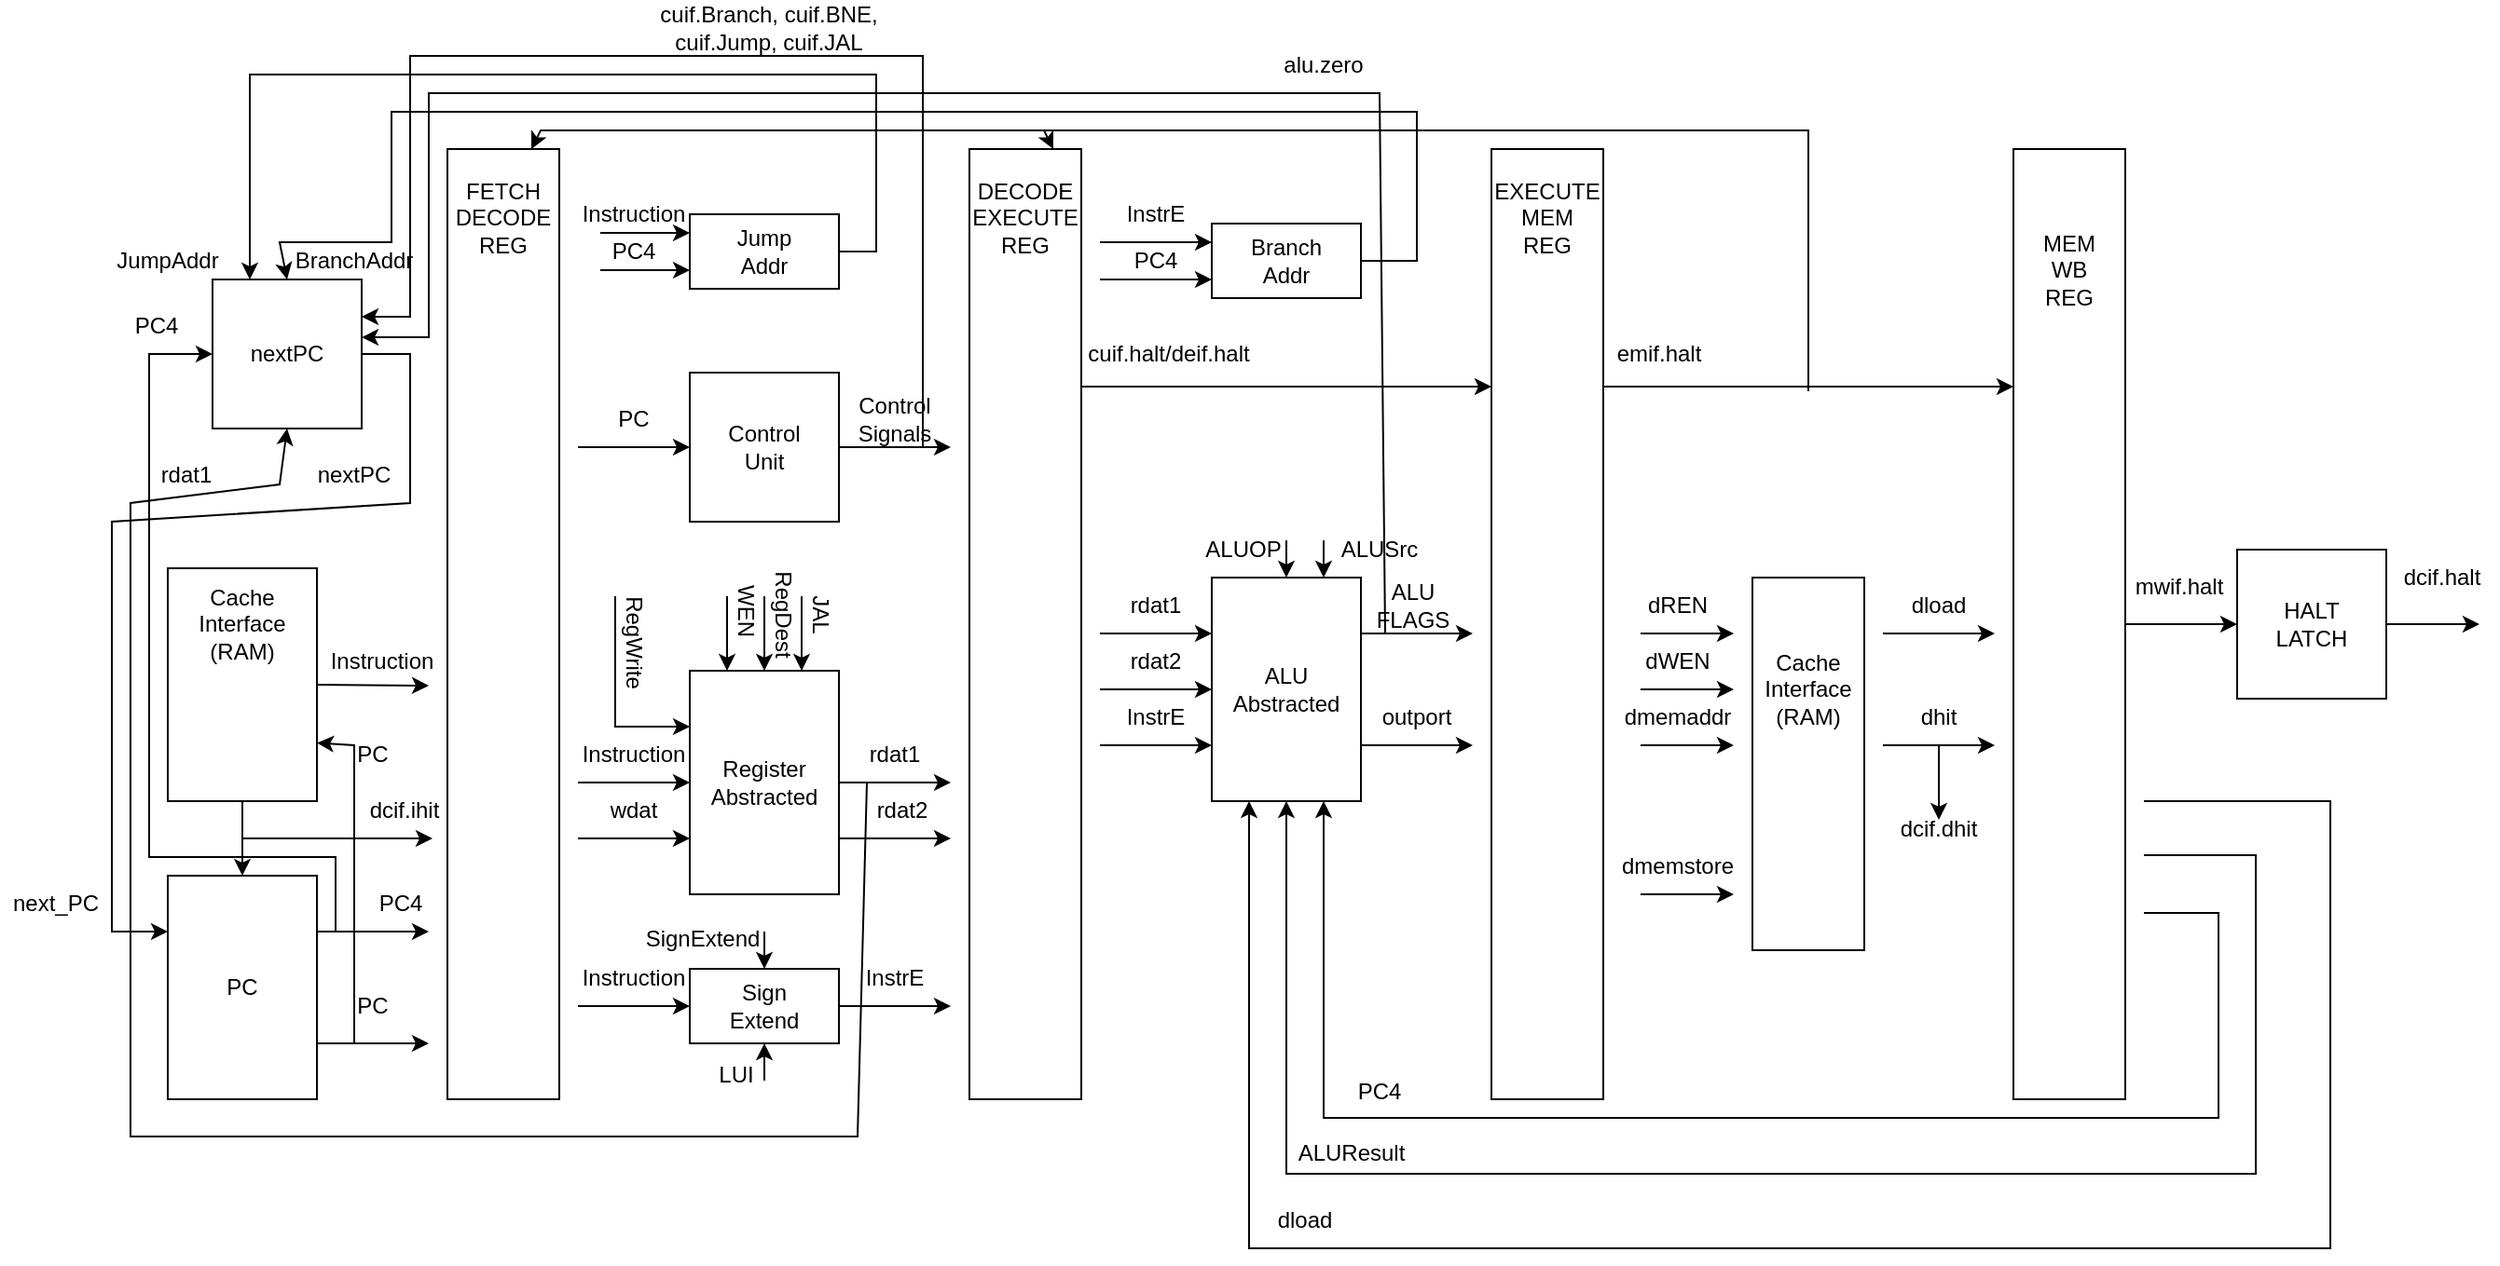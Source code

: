 <mxfile version="21.7.5" type="device">
  <diagram name="Page-1" id="ijiPdgnEJJwtpVsUEdhT">
    <mxGraphModel dx="1876" dy="1778" grid="1" gridSize="10" guides="1" tooltips="1" connect="1" arrows="1" fold="1" page="1" pageScale="1" pageWidth="850" pageHeight="1100" math="0" shadow="0">
      <root>
        <mxCell id="0" />
        <mxCell id="1" parent="0" />
        <mxCell id="98yo-P2SvTKyG5ogbPE3-15" value="" style="rounded=0;whiteSpace=wrap;html=1;" parent="1" vertex="1">
          <mxGeometry x="1030" y="10" width="60" height="510" as="geometry" />
        </mxCell>
        <mxCell id="98yo-P2SvTKyG5ogbPE3-18" value="" style="group" parent="1" vertex="1" connectable="0">
          <mxGeometry x="1150" y="225" width="80" height="80" as="geometry" />
        </mxCell>
        <mxCell id="98yo-P2SvTKyG5ogbPE3-1" value="" style="rounded=0;whiteSpace=wrap;html=1;" parent="98yo-P2SvTKyG5ogbPE3-18" vertex="1">
          <mxGeometry width="80" height="80" as="geometry" />
        </mxCell>
        <mxCell id="98yo-P2SvTKyG5ogbPE3-16" value="&lt;div&gt;HALT&lt;/div&gt;&lt;div&gt;LATCH&lt;br&gt;&lt;/div&gt;" style="text;html=1;strokeColor=none;fillColor=none;align=center;verticalAlign=middle;whiteSpace=wrap;rounded=0;" parent="98yo-P2SvTKyG5ogbPE3-18" vertex="1">
          <mxGeometry x="10" y="25" width="60" height="30" as="geometry" />
        </mxCell>
        <mxCell id="98yo-P2SvTKyG5ogbPE3-19" value="" style="group" parent="1" vertex="1" connectable="0">
          <mxGeometry x="40" y="400" width="80" height="120" as="geometry" />
        </mxCell>
        <mxCell id="98yo-P2SvTKyG5ogbPE3-3" value="" style="rounded=0;whiteSpace=wrap;html=1;" parent="98yo-P2SvTKyG5ogbPE3-19" vertex="1">
          <mxGeometry width="80" height="120" as="geometry" />
        </mxCell>
        <mxCell id="98yo-P2SvTKyG5ogbPE3-17" value="PC" style="text;html=1;strokeColor=none;fillColor=none;align=center;verticalAlign=middle;whiteSpace=wrap;rounded=0;" parent="98yo-P2SvTKyG5ogbPE3-19" vertex="1">
          <mxGeometry x="10" y="45" width="60" height="30" as="geometry" />
        </mxCell>
        <mxCell id="98yo-P2SvTKyG5ogbPE3-24" value="&lt;div&gt;MEM&lt;/div&gt;&lt;div&gt;WB&lt;br&gt;&lt;/div&gt;&lt;div&gt;REG&lt;br&gt;&lt;/div&gt;" style="text;html=1;strokeColor=none;fillColor=none;align=center;verticalAlign=middle;whiteSpace=wrap;rounded=0;" parent="1" vertex="1">
          <mxGeometry x="1040" y="60" width="40" height="30" as="geometry" />
        </mxCell>
        <mxCell id="98yo-P2SvTKyG5ogbPE3-25" value="" style="group" parent="1" vertex="1" connectable="0">
          <mxGeometry x="190" y="10" width="60" height="510" as="geometry" />
        </mxCell>
        <mxCell id="98yo-P2SvTKyG5ogbPE3-12" value="" style="rounded=0;whiteSpace=wrap;html=1;" parent="98yo-P2SvTKyG5ogbPE3-25" vertex="1">
          <mxGeometry width="60" height="510" as="geometry" />
        </mxCell>
        <mxCell id="98yo-P2SvTKyG5ogbPE3-20" value="&lt;div&gt;FETCH&lt;/div&gt;&lt;div&gt;DECODE&lt;/div&gt;&lt;div&gt;REG&lt;br&gt;&lt;/div&gt;" style="text;html=1;strokeColor=none;fillColor=none;align=center;verticalAlign=middle;whiteSpace=wrap;rounded=0;" parent="98yo-P2SvTKyG5ogbPE3-25" vertex="1">
          <mxGeometry x="10" y="21.25" width="40" height="31.875" as="geometry" />
        </mxCell>
        <mxCell id="98yo-P2SvTKyG5ogbPE3-26" value="" style="group" parent="1" vertex="1" connectable="0">
          <mxGeometry x="470" y="10" width="60" height="510" as="geometry" />
        </mxCell>
        <mxCell id="98yo-P2SvTKyG5ogbPE3-13" value="" style="rounded=0;whiteSpace=wrap;html=1;" parent="98yo-P2SvTKyG5ogbPE3-26" vertex="1">
          <mxGeometry width="60" height="510" as="geometry" />
        </mxCell>
        <mxCell id="98yo-P2SvTKyG5ogbPE3-22" value="&lt;div&gt;DECODE&lt;/div&gt;&lt;div&gt;EXECUTE&lt;br&gt;&lt;/div&gt;&lt;div&gt;REG&lt;br&gt;&lt;/div&gt;" style="text;html=1;strokeColor=none;fillColor=none;align=center;verticalAlign=middle;whiteSpace=wrap;rounded=0;" parent="98yo-P2SvTKyG5ogbPE3-26" vertex="1">
          <mxGeometry x="10" y="21.25" width="40" height="31.875" as="geometry" />
        </mxCell>
        <mxCell id="98yo-P2SvTKyG5ogbPE3-27" value="" style="group" parent="1" vertex="1" connectable="0">
          <mxGeometry x="750" y="10" width="60" height="510" as="geometry" />
        </mxCell>
        <mxCell id="98yo-P2SvTKyG5ogbPE3-14" value="" style="rounded=0;whiteSpace=wrap;html=1;" parent="98yo-P2SvTKyG5ogbPE3-27" vertex="1">
          <mxGeometry width="60" height="510" as="geometry" />
        </mxCell>
        <mxCell id="98yo-P2SvTKyG5ogbPE3-23" value="&lt;div&gt;EXECUTE&lt;/div&gt;&lt;div&gt;MEM&lt;/div&gt;&lt;div&gt;REG&lt;br&gt;&lt;/div&gt;" style="text;html=1;strokeColor=none;fillColor=none;align=center;verticalAlign=middle;whiteSpace=wrap;rounded=0;" parent="98yo-P2SvTKyG5ogbPE3-27" vertex="1">
          <mxGeometry x="10" y="21.25" width="40" height="31.875" as="geometry" />
        </mxCell>
        <mxCell id="98yo-P2SvTKyG5ogbPE3-39" value="" style="group" parent="1" vertex="1" connectable="0">
          <mxGeometry x="320" y="130" width="80" height="80" as="geometry" />
        </mxCell>
        <mxCell id="98yo-P2SvTKyG5ogbPE3-4" value="" style="rounded=0;whiteSpace=wrap;html=1;" parent="98yo-P2SvTKyG5ogbPE3-39" vertex="1">
          <mxGeometry width="80" height="80" as="geometry" />
        </mxCell>
        <mxCell id="98yo-P2SvTKyG5ogbPE3-28" value="&lt;div&gt;Control&lt;/div&gt;&lt;div&gt;Unit&lt;br&gt;&lt;/div&gt;" style="text;html=1;strokeColor=none;fillColor=none;align=center;verticalAlign=middle;whiteSpace=wrap;rounded=0;" parent="98yo-P2SvTKyG5ogbPE3-39" vertex="1">
          <mxGeometry x="10" y="25" width="60" height="30" as="geometry" />
        </mxCell>
        <mxCell id="98yo-P2SvTKyG5ogbPE3-40" value="" style="group" parent="1" vertex="1" connectable="0">
          <mxGeometry x="320" y="290" width="80" height="120" as="geometry" />
        </mxCell>
        <mxCell id="98yo-P2SvTKyG5ogbPE3-5" value="" style="rounded=0;whiteSpace=wrap;html=1;" parent="98yo-P2SvTKyG5ogbPE3-40" vertex="1">
          <mxGeometry width="80" height="120" as="geometry" />
        </mxCell>
        <mxCell id="98yo-P2SvTKyG5ogbPE3-29" value="&lt;div&gt;Register&lt;/div&gt;&lt;div&gt;Abstracted&lt;br&gt;&lt;/div&gt;" style="text;html=1;strokeColor=none;fillColor=none;align=center;verticalAlign=middle;whiteSpace=wrap;rounded=0;" parent="98yo-P2SvTKyG5ogbPE3-40" vertex="1">
          <mxGeometry x="10" y="45" width="60" height="30" as="geometry" />
        </mxCell>
        <mxCell id="98yo-P2SvTKyG5ogbPE3-42" value="" style="group" parent="1" vertex="1" connectable="0">
          <mxGeometry x="320" y="450" width="80" height="40" as="geometry" />
        </mxCell>
        <mxCell id="98yo-P2SvTKyG5ogbPE3-6" value="" style="rounded=0;whiteSpace=wrap;html=1;" parent="98yo-P2SvTKyG5ogbPE3-42" vertex="1">
          <mxGeometry width="80" height="40" as="geometry" />
        </mxCell>
        <mxCell id="98yo-P2SvTKyG5ogbPE3-30" value="Sign Extend" style="text;html=1;strokeColor=none;fillColor=none;align=center;verticalAlign=middle;whiteSpace=wrap;rounded=0;" parent="98yo-P2SvTKyG5ogbPE3-42" vertex="1">
          <mxGeometry x="10" y="5" width="60" height="30" as="geometry" />
        </mxCell>
        <mxCell id="98yo-P2SvTKyG5ogbPE3-43" value="" style="group" parent="1" vertex="1" connectable="0">
          <mxGeometry x="600" y="50" width="80" height="40" as="geometry" />
        </mxCell>
        <mxCell id="98yo-P2SvTKyG5ogbPE3-7" value="" style="rounded=0;whiteSpace=wrap;html=1;" parent="98yo-P2SvTKyG5ogbPE3-43" vertex="1">
          <mxGeometry width="80" height="40" as="geometry" />
        </mxCell>
        <mxCell id="98yo-P2SvTKyG5ogbPE3-31" value="&lt;div&gt;Branch&lt;/div&gt;&lt;div&gt;Addr&lt;br&gt;&lt;/div&gt;" style="text;html=1;strokeColor=none;fillColor=none;align=center;verticalAlign=middle;whiteSpace=wrap;rounded=0;" parent="98yo-P2SvTKyG5ogbPE3-43" vertex="1">
          <mxGeometry x="10" y="5" width="60" height="30" as="geometry" />
        </mxCell>
        <mxCell id="98yo-P2SvTKyG5ogbPE3-44" value="" style="group" parent="1" vertex="1" connectable="0">
          <mxGeometry x="320" y="45" width="80" height="40" as="geometry" />
        </mxCell>
        <mxCell id="98yo-P2SvTKyG5ogbPE3-8" value="" style="rounded=0;whiteSpace=wrap;html=1;" parent="98yo-P2SvTKyG5ogbPE3-44" vertex="1">
          <mxGeometry width="80" height="40" as="geometry" />
        </mxCell>
        <mxCell id="98yo-P2SvTKyG5ogbPE3-32" value="&lt;div&gt;Jump&lt;/div&gt;&lt;div&gt;Addr&lt;/div&gt;" style="text;html=1;strokeColor=none;fillColor=none;align=center;verticalAlign=middle;whiteSpace=wrap;rounded=0;" parent="98yo-P2SvTKyG5ogbPE3-44" vertex="1">
          <mxGeometry x="10" y="5" width="60" height="30" as="geometry" />
        </mxCell>
        <mxCell id="98yo-P2SvTKyG5ogbPE3-45" value="" style="group" parent="1" vertex="1" connectable="0">
          <mxGeometry x="600" y="240" width="80" height="120" as="geometry" />
        </mxCell>
        <mxCell id="98yo-P2SvTKyG5ogbPE3-9" value="" style="rounded=0;whiteSpace=wrap;html=1;" parent="98yo-P2SvTKyG5ogbPE3-45" vertex="1">
          <mxGeometry width="80" height="120" as="geometry" />
        </mxCell>
        <mxCell id="98yo-P2SvTKyG5ogbPE3-33" value="&lt;div&gt;ALU&lt;/div&gt;&lt;div&gt;Abstracted&lt;br&gt;&lt;/div&gt;" style="text;html=1;strokeColor=none;fillColor=none;align=center;verticalAlign=middle;whiteSpace=wrap;rounded=0;" parent="98yo-P2SvTKyG5ogbPE3-45" vertex="1">
          <mxGeometry x="10" y="45" width="60" height="30" as="geometry" />
        </mxCell>
        <mxCell id="98yo-P2SvTKyG5ogbPE3-46" value="" style="group" parent="1" vertex="1" connectable="0">
          <mxGeometry x="64" y="80" width="80" height="80" as="geometry" />
        </mxCell>
        <mxCell id="98yo-P2SvTKyG5ogbPE3-10" value="" style="rounded=0;whiteSpace=wrap;html=1;" parent="98yo-P2SvTKyG5ogbPE3-46" vertex="1">
          <mxGeometry width="80" height="80" as="geometry" />
        </mxCell>
        <mxCell id="98yo-P2SvTKyG5ogbPE3-34" value="nextPC" style="text;html=1;strokeColor=none;fillColor=none;align=center;verticalAlign=middle;whiteSpace=wrap;rounded=0;" parent="98yo-P2SvTKyG5ogbPE3-46" vertex="1">
          <mxGeometry x="10" y="25" width="60" height="30" as="geometry" />
        </mxCell>
        <mxCell id="98yo-P2SvTKyG5ogbPE3-48" value="" style="endArrow=classic;html=1;rounded=0;entryX=0;entryY=0.5;entryDx=0;entryDy=0;exitX=1;exitY=0.5;exitDx=0;exitDy=0;" parent="1" target="98yo-P2SvTKyG5ogbPE3-1" edge="1" source="98yo-P2SvTKyG5ogbPE3-15">
          <mxGeometry width="50" height="50" relative="1" as="geometry">
            <mxPoint x="1205" y="150" as="sourcePoint" />
            <mxPoint x="1535" y="360" as="targetPoint" />
          </mxGeometry>
        </mxCell>
        <mxCell id="98yo-P2SvTKyG5ogbPE3-49" value="mwif.halt" style="text;html=1;strokeColor=none;fillColor=none;align=center;verticalAlign=middle;whiteSpace=wrap;rounded=0;" parent="1" vertex="1">
          <mxGeometry x="1089" y="230" width="60" height="30" as="geometry" />
        </mxCell>
        <mxCell id="98yo-P2SvTKyG5ogbPE3-51" value="dcif.halt" style="text;html=1;strokeColor=none;fillColor=none;align=center;verticalAlign=middle;whiteSpace=wrap;rounded=0;" parent="1" vertex="1">
          <mxGeometry x="1230" y="225" width="60" height="30" as="geometry" />
        </mxCell>
        <mxCell id="98yo-P2SvTKyG5ogbPE3-52" value="" style="endArrow=classic;html=1;rounded=0;exitX=1;exitY=0.5;exitDx=0;exitDy=0;" parent="1" source="98yo-P2SvTKyG5ogbPE3-1" edge="1">
          <mxGeometry width="50" height="50" relative="1" as="geometry">
            <mxPoint x="1485" y="410" as="sourcePoint" />
            <mxPoint x="1280" y="265" as="targetPoint" />
          </mxGeometry>
        </mxCell>
        <mxCell id="98yo-P2SvTKyG5ogbPE3-56" value="dcif.ihit" style="text;html=1;strokeColor=none;fillColor=none;align=center;verticalAlign=middle;whiteSpace=wrap;rounded=0;" parent="1" vertex="1">
          <mxGeometry x="137" y="350" width="60" height="30" as="geometry" />
        </mxCell>
        <mxCell id="98yo-P2SvTKyG5ogbPE3-57" value="Instruction" style="text;html=1;strokeColor=none;fillColor=none;align=center;verticalAlign=middle;whiteSpace=wrap;rounded=0;" parent="1" vertex="1">
          <mxGeometry x="125" y="270" width="60" height="30" as="geometry" />
        </mxCell>
        <mxCell id="98yo-P2SvTKyG5ogbPE3-65" value="" style="endArrow=classic;html=1;rounded=0;" parent="1" edge="1">
          <mxGeometry width="50" height="50" relative="1" as="geometry">
            <mxPoint x="120" y="490" as="sourcePoint" />
            <mxPoint x="180" y="490" as="targetPoint" />
          </mxGeometry>
        </mxCell>
        <mxCell id="98yo-P2SvTKyG5ogbPE3-66" value="PC" style="text;html=1;strokeColor=none;fillColor=none;align=center;verticalAlign=middle;whiteSpace=wrap;rounded=0;" parent="1" vertex="1">
          <mxGeometry x="120" y="455" width="60" height="30" as="geometry" />
        </mxCell>
        <mxCell id="98yo-P2SvTKyG5ogbPE3-67" value="" style="endArrow=classic;html=1;rounded=0;exitX=1;exitY=0.25;exitDx=0;exitDy=0;" parent="1" source="98yo-P2SvTKyG5ogbPE3-3" edge="1">
          <mxGeometry width="50" height="50" relative="1" as="geometry">
            <mxPoint x="280" y="620" as="sourcePoint" />
            <mxPoint x="180" y="430" as="targetPoint" />
          </mxGeometry>
        </mxCell>
        <mxCell id="98yo-P2SvTKyG5ogbPE3-68" value="PC4" style="text;html=1;strokeColor=none;fillColor=none;align=center;verticalAlign=middle;whiteSpace=wrap;rounded=0;" parent="1" vertex="1">
          <mxGeometry x="135" y="400" width="60" height="30" as="geometry" />
        </mxCell>
        <mxCell id="98yo-P2SvTKyG5ogbPE3-69" value="" style="endArrow=classic;html=1;rounded=0;entryX=0;entryY=0.5;entryDx=0;entryDy=0;" parent="1" target="98yo-P2SvTKyG5ogbPE3-4" edge="1">
          <mxGeometry width="50" height="50" relative="1" as="geometry">
            <mxPoint x="260" y="170" as="sourcePoint" />
            <mxPoint x="330" y="250" as="targetPoint" />
          </mxGeometry>
        </mxCell>
        <mxCell id="98yo-P2SvTKyG5ogbPE3-70" value="PC" style="text;html=1;strokeColor=none;fillColor=none;align=center;verticalAlign=middle;whiteSpace=wrap;rounded=0;" parent="1" vertex="1">
          <mxGeometry x="260" y="140" width="60" height="30" as="geometry" />
        </mxCell>
        <mxCell id="98yo-P2SvTKyG5ogbPE3-71" value="" style="endArrow=classic;html=1;rounded=0;exitX=1;exitY=0.5;exitDx=0;exitDy=0;" parent="1" source="98yo-P2SvTKyG5ogbPE3-4" edge="1">
          <mxGeometry width="50" height="50" relative="1" as="geometry">
            <mxPoint x="280" y="300" as="sourcePoint" />
            <mxPoint x="460" y="170" as="targetPoint" />
          </mxGeometry>
        </mxCell>
        <mxCell id="98yo-P2SvTKyG5ogbPE3-72" value="&lt;div&gt;Control&lt;/div&gt;&lt;div&gt;Signals&lt;br&gt;&lt;/div&gt;" style="text;html=1;strokeColor=none;fillColor=none;align=center;verticalAlign=middle;whiteSpace=wrap;rounded=0;" parent="1" vertex="1">
          <mxGeometry x="400" y="140" width="60" height="30" as="geometry" />
        </mxCell>
        <mxCell id="98yo-P2SvTKyG5ogbPE3-73" value="" style="endArrow=classic;html=1;rounded=0;entryX=0;entryY=0.5;entryDx=0;entryDy=0;" parent="1" target="98yo-P2SvTKyG5ogbPE3-5" edge="1">
          <mxGeometry width="50" height="50" relative="1" as="geometry">
            <mxPoint x="260" y="350" as="sourcePoint" />
            <mxPoint x="330" y="340" as="targetPoint" />
          </mxGeometry>
        </mxCell>
        <mxCell id="98yo-P2SvTKyG5ogbPE3-74" value="Instruction" style="text;html=1;strokeColor=none;fillColor=none;align=center;verticalAlign=middle;whiteSpace=wrap;rounded=0;" parent="1" vertex="1">
          <mxGeometry x="260" y="320" width="60" height="30" as="geometry" />
        </mxCell>
        <mxCell id="98yo-P2SvTKyG5ogbPE3-75" value="" style="endArrow=classic;html=1;rounded=0;entryX=0;entryY=0.75;entryDx=0;entryDy=0;" parent="1" target="98yo-P2SvTKyG5ogbPE3-5" edge="1">
          <mxGeometry width="50" height="50" relative="1" as="geometry">
            <mxPoint x="260" y="380" as="sourcePoint" />
            <mxPoint x="330" y="340" as="targetPoint" />
          </mxGeometry>
        </mxCell>
        <mxCell id="98yo-P2SvTKyG5ogbPE3-76" value="wdat" style="text;html=1;strokeColor=none;fillColor=none;align=center;verticalAlign=middle;whiteSpace=wrap;rounded=0;" parent="1" vertex="1">
          <mxGeometry x="260" y="350" width="60" height="30" as="geometry" />
        </mxCell>
        <mxCell id="98yo-P2SvTKyG5ogbPE3-77" value="" style="endArrow=classic;html=1;rounded=0;entryX=1;entryY=0;entryDx=0;entryDy=0;" parent="1" target="98yo-P2SvTKyG5ogbPE3-74" edge="1">
          <mxGeometry width="50" height="50" relative="1" as="geometry">
            <mxPoint x="280" y="250" as="sourcePoint" />
            <mxPoint x="330" y="340" as="targetPoint" />
            <Array as="points">
              <mxPoint x="280" y="320" />
            </Array>
          </mxGeometry>
        </mxCell>
        <mxCell id="98yo-P2SvTKyG5ogbPE3-78" value="" style="endArrow=classic;html=1;rounded=0;entryX=0.25;entryY=0;entryDx=0;entryDy=0;" parent="1" target="98yo-P2SvTKyG5ogbPE3-5" edge="1">
          <mxGeometry width="50" height="50" relative="1" as="geometry">
            <mxPoint x="340" y="250" as="sourcePoint" />
            <mxPoint x="330" y="340" as="targetPoint" />
          </mxGeometry>
        </mxCell>
        <mxCell id="98yo-P2SvTKyG5ogbPE3-79" value="" style="endArrow=classic;html=1;rounded=0;entryX=0.5;entryY=0;entryDx=0;entryDy=0;" parent="1" target="98yo-P2SvTKyG5ogbPE3-5" edge="1">
          <mxGeometry width="50" height="50" relative="1" as="geometry">
            <mxPoint x="360" y="250" as="sourcePoint" />
            <mxPoint x="330" y="340" as="targetPoint" />
          </mxGeometry>
        </mxCell>
        <mxCell id="98yo-P2SvTKyG5ogbPE3-80" value="" style="endArrow=classic;html=1;rounded=0;entryX=0.75;entryY=0;entryDx=0;entryDy=0;" parent="1" target="98yo-P2SvTKyG5ogbPE3-5" edge="1">
          <mxGeometry width="50" height="50" relative="1" as="geometry">
            <mxPoint x="380" y="250" as="sourcePoint" />
            <mxPoint x="330" y="340" as="targetPoint" />
          </mxGeometry>
        </mxCell>
        <mxCell id="98yo-P2SvTKyG5ogbPE3-81" value="RegWrite" style="text;html=1;strokeColor=none;fillColor=none;align=center;verticalAlign=middle;whiteSpace=wrap;rounded=0;rotation=90;" parent="1" vertex="1">
          <mxGeometry x="260" y="260" width="60" height="30" as="geometry" />
        </mxCell>
        <mxCell id="98yo-P2SvTKyG5ogbPE3-82" value="WEN" style="text;html=1;strokeColor=none;fillColor=none;align=center;verticalAlign=middle;whiteSpace=wrap;rounded=0;rotation=90;" parent="1" vertex="1">
          <mxGeometry x="320" y="243" width="60" height="30" as="geometry" />
        </mxCell>
        <mxCell id="98yo-P2SvTKyG5ogbPE3-83" value="RegDest" style="text;html=1;strokeColor=none;fillColor=none;align=center;verticalAlign=middle;whiteSpace=wrap;rounded=0;rotation=90;" parent="1" vertex="1">
          <mxGeometry x="340" y="245" width="60" height="30" as="geometry" />
        </mxCell>
        <mxCell id="98yo-P2SvTKyG5ogbPE3-85" value="JAL" style="text;html=1;strokeColor=none;fillColor=none;align=center;verticalAlign=middle;whiteSpace=wrap;rounded=0;rotation=90;" parent="1" vertex="1">
          <mxGeometry x="360" y="245" width="60" height="30" as="geometry" />
        </mxCell>
        <mxCell id="98yo-P2SvTKyG5ogbPE3-88" value="" style="endArrow=classic;html=1;rounded=0;exitX=1;exitY=0.5;exitDx=0;exitDy=0;" parent="1" source="98yo-P2SvTKyG5ogbPE3-5" edge="1">
          <mxGeometry width="50" height="50" relative="1" as="geometry">
            <mxPoint x="430" y="360" as="sourcePoint" />
            <mxPoint x="460" y="350" as="targetPoint" />
          </mxGeometry>
        </mxCell>
        <mxCell id="98yo-P2SvTKyG5ogbPE3-89" value="" style="endArrow=classic;html=1;rounded=0;exitX=1;exitY=0.75;exitDx=0;exitDy=0;" parent="1" source="98yo-P2SvTKyG5ogbPE3-5" edge="1">
          <mxGeometry width="50" height="50" relative="1" as="geometry">
            <mxPoint x="280" y="390" as="sourcePoint" />
            <mxPoint x="460" y="380" as="targetPoint" />
          </mxGeometry>
        </mxCell>
        <mxCell id="98yo-P2SvTKyG5ogbPE3-90" value="rdat1" style="text;html=1;strokeColor=none;fillColor=none;align=center;verticalAlign=middle;whiteSpace=wrap;rounded=0;" parent="1" vertex="1">
          <mxGeometry x="400" y="320" width="60" height="30" as="geometry" />
        </mxCell>
        <mxCell id="98yo-P2SvTKyG5ogbPE3-91" value="rdat2" style="text;html=1;strokeColor=none;fillColor=none;align=center;verticalAlign=middle;whiteSpace=wrap;rounded=0;" parent="1" vertex="1">
          <mxGeometry x="404" y="350" width="60" height="30" as="geometry" />
        </mxCell>
        <mxCell id="98yo-P2SvTKyG5ogbPE3-93" value="" style="endArrow=classic;html=1;rounded=0;entryX=0;entryY=0.5;entryDx=0;entryDy=0;" parent="1" target="98yo-P2SvTKyG5ogbPE3-6" edge="1">
          <mxGeometry width="50" height="50" relative="1" as="geometry">
            <mxPoint x="260" y="470" as="sourcePoint" />
            <mxPoint x="330" y="340" as="targetPoint" />
          </mxGeometry>
        </mxCell>
        <mxCell id="98yo-P2SvTKyG5ogbPE3-95" value="Instruction" style="text;html=1;strokeColor=none;fillColor=none;align=center;verticalAlign=middle;whiteSpace=wrap;rounded=0;" parent="1" vertex="1">
          <mxGeometry x="260" y="440" width="60" height="30" as="geometry" />
        </mxCell>
        <mxCell id="98yo-P2SvTKyG5ogbPE3-96" value="" style="endArrow=classic;html=1;rounded=0;entryX=0.5;entryY=0;entryDx=0;entryDy=0;" parent="1" target="98yo-P2SvTKyG5ogbPE3-6" edge="1">
          <mxGeometry width="50" height="50" relative="1" as="geometry">
            <mxPoint x="360" y="430" as="sourcePoint" />
            <mxPoint x="330" y="340" as="targetPoint" />
          </mxGeometry>
        </mxCell>
        <mxCell id="98yo-P2SvTKyG5ogbPE3-97" value="" style="endArrow=classic;html=1;rounded=0;entryX=0.5;entryY=1;entryDx=0;entryDy=0;" parent="1" target="98yo-P2SvTKyG5ogbPE3-6" edge="1">
          <mxGeometry width="50" height="50" relative="1" as="geometry">
            <mxPoint x="360" y="510" as="sourcePoint" />
            <mxPoint x="330" y="340" as="targetPoint" />
          </mxGeometry>
        </mxCell>
        <mxCell id="98yo-P2SvTKyG5ogbPE3-98" value="" style="endArrow=classic;html=1;rounded=0;exitX=1;exitY=0.5;exitDx=0;exitDy=0;" parent="1" source="98yo-P2SvTKyG5ogbPE3-6" edge="1">
          <mxGeometry width="50" height="50" relative="1" as="geometry">
            <mxPoint x="280" y="390" as="sourcePoint" />
            <mxPoint x="460" y="470" as="targetPoint" />
          </mxGeometry>
        </mxCell>
        <mxCell id="98yo-P2SvTKyG5ogbPE3-99" value="InstrE" style="text;html=1;strokeColor=none;fillColor=none;align=center;verticalAlign=middle;whiteSpace=wrap;rounded=0;" parent="1" vertex="1">
          <mxGeometry x="400" y="440" width="60" height="30" as="geometry" />
        </mxCell>
        <mxCell id="98yo-P2SvTKyG5ogbPE3-100" value="SignExtend" style="text;html=1;strokeColor=none;fillColor=none;align=center;verticalAlign=middle;whiteSpace=wrap;rounded=0;" parent="1" vertex="1">
          <mxGeometry x="297" y="419" width="60" height="30" as="geometry" />
        </mxCell>
        <mxCell id="98yo-P2SvTKyG5ogbPE3-101" value="LUI" style="text;html=1;strokeColor=none;fillColor=none;align=center;verticalAlign=middle;whiteSpace=wrap;rounded=0;" parent="1" vertex="1">
          <mxGeometry x="315" y="492" width="60" height="30" as="geometry" />
        </mxCell>
        <mxCell id="98yo-P2SvTKyG5ogbPE3-102" value="" style="endArrow=classic;html=1;rounded=0;entryX=0;entryY=0.25;entryDx=0;entryDy=0;" parent="1" target="98yo-P2SvTKyG5ogbPE3-7" edge="1">
          <mxGeometry width="50" height="50" relative="1" as="geometry">
            <mxPoint x="540" y="60" as="sourcePoint" />
            <mxPoint x="500" y="170" as="targetPoint" />
          </mxGeometry>
        </mxCell>
        <mxCell id="98yo-P2SvTKyG5ogbPE3-103" value="" style="endArrow=classic;html=1;rounded=0;entryX=0;entryY=0.75;entryDx=0;entryDy=0;" parent="1" target="98yo-P2SvTKyG5ogbPE3-7" edge="1">
          <mxGeometry width="50" height="50" relative="1" as="geometry">
            <mxPoint x="540" y="80" as="sourcePoint" />
            <mxPoint x="500" y="170" as="targetPoint" />
          </mxGeometry>
        </mxCell>
        <mxCell id="98yo-P2SvTKyG5ogbPE3-104" value="InstrE" style="text;html=1;strokeColor=none;fillColor=none;align=center;verticalAlign=middle;whiteSpace=wrap;rounded=0;" parent="1" vertex="1">
          <mxGeometry x="540" y="30" width="60" height="30" as="geometry" />
        </mxCell>
        <mxCell id="98yo-P2SvTKyG5ogbPE3-105" value="PC4" style="text;html=1;strokeColor=none;fillColor=none;align=center;verticalAlign=middle;whiteSpace=wrap;rounded=0;" parent="1" vertex="1">
          <mxGeometry x="540" y="55" width="60" height="30" as="geometry" />
        </mxCell>
        <mxCell id="98yo-P2SvTKyG5ogbPE3-106" value="" style="endArrow=classic;html=1;rounded=0;entryX=0;entryY=0.25;entryDx=0;entryDy=0;" parent="1" edge="1">
          <mxGeometry width="50" height="50" relative="1" as="geometry">
            <mxPoint x="272" y="55" as="sourcePoint" />
            <mxPoint x="320" y="55" as="targetPoint" />
          </mxGeometry>
        </mxCell>
        <mxCell id="98yo-P2SvTKyG5ogbPE3-107" value="" style="endArrow=classic;html=1;rounded=0;entryX=0;entryY=0.75;entryDx=0;entryDy=0;" parent="1" edge="1">
          <mxGeometry width="50" height="50" relative="1" as="geometry">
            <mxPoint x="272" y="75" as="sourcePoint" />
            <mxPoint x="320" y="75" as="targetPoint" />
          </mxGeometry>
        </mxCell>
        <mxCell id="98yo-P2SvTKyG5ogbPE3-108" value="Instruction" style="text;html=1;strokeColor=none;fillColor=none;align=center;verticalAlign=middle;whiteSpace=wrap;rounded=0;" parent="1" vertex="1">
          <mxGeometry x="260" y="30" width="60" height="30" as="geometry" />
        </mxCell>
        <mxCell id="98yo-P2SvTKyG5ogbPE3-109" value="PC4" style="text;html=1;strokeColor=none;fillColor=none;align=center;verticalAlign=middle;whiteSpace=wrap;rounded=0;" parent="1" vertex="1">
          <mxGeometry x="260" y="50" width="60" height="30" as="geometry" />
        </mxCell>
        <mxCell id="98yo-P2SvTKyG5ogbPE3-114" value="" style="endArrow=classic;html=1;rounded=0;entryX=0;entryY=0.25;entryDx=0;entryDy=0;" parent="1" target="98yo-P2SvTKyG5ogbPE3-9" edge="1">
          <mxGeometry width="50" height="50" relative="1" as="geometry">
            <mxPoint x="540" y="270" as="sourcePoint" />
            <mxPoint x="500" y="290" as="targetPoint" />
          </mxGeometry>
        </mxCell>
        <mxCell id="98yo-P2SvTKyG5ogbPE3-115" value="" style="endArrow=classic;html=1;rounded=0;entryX=0;entryY=0.75;entryDx=0;entryDy=0;" parent="1" target="98yo-P2SvTKyG5ogbPE3-9" edge="1">
          <mxGeometry width="50" height="50" relative="1" as="geometry">
            <mxPoint x="540" y="330" as="sourcePoint" />
            <mxPoint x="500" y="290" as="targetPoint" />
          </mxGeometry>
        </mxCell>
        <mxCell id="98yo-P2SvTKyG5ogbPE3-116" value="" style="endArrow=classic;html=1;rounded=0;entryX=0;entryY=0.5;entryDx=0;entryDy=0;" parent="1" target="98yo-P2SvTKyG5ogbPE3-9" edge="1">
          <mxGeometry width="50" height="50" relative="1" as="geometry">
            <mxPoint x="540" y="300" as="sourcePoint" />
            <mxPoint x="500" y="290" as="targetPoint" />
          </mxGeometry>
        </mxCell>
        <mxCell id="98yo-P2SvTKyG5ogbPE3-117" value="" style="endArrow=classic;html=1;rounded=0;exitX=1;exitY=0.25;exitDx=0;exitDy=0;" parent="1" source="98yo-P2SvTKyG5ogbPE3-9" edge="1">
          <mxGeometry width="50" height="50" relative="1" as="geometry">
            <mxPoint x="450" y="340" as="sourcePoint" />
            <mxPoint x="740" y="270" as="targetPoint" />
          </mxGeometry>
        </mxCell>
        <mxCell id="98yo-P2SvTKyG5ogbPE3-118" value="" style="endArrow=classic;html=1;rounded=0;exitX=1;exitY=0.75;exitDx=0;exitDy=0;" parent="1" source="98yo-P2SvTKyG5ogbPE3-9" edge="1">
          <mxGeometry width="50" height="50" relative="1" as="geometry">
            <mxPoint x="450" y="320" as="sourcePoint" />
            <mxPoint x="740" y="330" as="targetPoint" />
          </mxGeometry>
        </mxCell>
        <mxCell id="98yo-P2SvTKyG5ogbPE3-119" value="" style="endArrow=classic;html=1;rounded=0;entryX=0.5;entryY=0;entryDx=0;entryDy=0;" parent="1" target="98yo-P2SvTKyG5ogbPE3-9" edge="1">
          <mxGeometry width="50" height="50" relative="1" as="geometry">
            <mxPoint x="640" y="220" as="sourcePoint" />
            <mxPoint x="500" y="270" as="targetPoint" />
          </mxGeometry>
        </mxCell>
        <mxCell id="98yo-P2SvTKyG5ogbPE3-120" value="ALUOP" style="text;html=1;strokeColor=none;fillColor=none;align=center;verticalAlign=middle;whiteSpace=wrap;rounded=0;" parent="1" vertex="1">
          <mxGeometry x="587" y="210" width="60" height="30" as="geometry" />
        </mxCell>
        <mxCell id="98yo-P2SvTKyG5ogbPE3-122" value="rdat1" style="text;html=1;strokeColor=none;fillColor=none;align=center;verticalAlign=middle;whiteSpace=wrap;rounded=0;" parent="1" vertex="1">
          <mxGeometry x="540" y="240" width="60" height="30" as="geometry" />
        </mxCell>
        <mxCell id="98yo-P2SvTKyG5ogbPE3-123" value="rdat2" style="text;html=1;strokeColor=none;fillColor=none;align=center;verticalAlign=middle;whiteSpace=wrap;rounded=0;" parent="1" vertex="1">
          <mxGeometry x="540" y="270" width="60" height="30" as="geometry" />
        </mxCell>
        <mxCell id="98yo-P2SvTKyG5ogbPE3-124" value="InstrE" style="text;html=1;strokeColor=none;fillColor=none;align=center;verticalAlign=middle;whiteSpace=wrap;rounded=0;" parent="1" vertex="1">
          <mxGeometry x="540" y="300" width="60" height="30" as="geometry" />
        </mxCell>
        <mxCell id="98yo-P2SvTKyG5ogbPE3-125" value="" style="endArrow=classic;html=1;rounded=0;entryX=0.75;entryY=0;entryDx=0;entryDy=0;" parent="1" target="98yo-P2SvTKyG5ogbPE3-9" edge="1">
          <mxGeometry width="50" height="50" relative="1" as="geometry">
            <mxPoint x="660" y="220" as="sourcePoint" />
            <mxPoint x="500" y="320" as="targetPoint" />
          </mxGeometry>
        </mxCell>
        <mxCell id="98yo-P2SvTKyG5ogbPE3-126" value="ALUSrc" style="text;html=1;strokeColor=none;fillColor=none;align=center;verticalAlign=middle;whiteSpace=wrap;rounded=0;" parent="1" vertex="1">
          <mxGeometry x="660" y="210" width="60" height="30" as="geometry" />
        </mxCell>
        <mxCell id="98yo-P2SvTKyG5ogbPE3-127" value="ALU FLAGS" style="text;html=1;strokeColor=none;fillColor=none;align=center;verticalAlign=middle;whiteSpace=wrap;rounded=0;" parent="1" vertex="1">
          <mxGeometry x="678" y="240" width="60" height="30" as="geometry" />
        </mxCell>
        <mxCell id="98yo-P2SvTKyG5ogbPE3-128" value="outport" style="text;html=1;strokeColor=none;fillColor=none;align=center;verticalAlign=middle;whiteSpace=wrap;rounded=0;" parent="1" vertex="1">
          <mxGeometry x="680" y="300" width="60" height="30" as="geometry" />
        </mxCell>
        <mxCell id="98yo-P2SvTKyG5ogbPE3-129" value="" style="endArrow=classic;html=1;rounded=0;entryX=0;entryY=0.25;entryDx=0;entryDy=0;" parent="1" edge="1">
          <mxGeometry width="50" height="50" relative="1" as="geometry">
            <mxPoint x="830" y="270" as="sourcePoint" />
            <mxPoint x="880" y="270" as="targetPoint" />
          </mxGeometry>
        </mxCell>
        <mxCell id="98yo-P2SvTKyG5ogbPE3-130" value="dREN" style="text;html=1;strokeColor=none;fillColor=none;align=center;verticalAlign=middle;whiteSpace=wrap;rounded=0;" parent="1" vertex="1">
          <mxGeometry x="820" y="240" width="60" height="30" as="geometry" />
        </mxCell>
        <mxCell id="98yo-P2SvTKyG5ogbPE3-131" value="" style="endArrow=classic;html=1;rounded=0;entryX=0;entryY=0.5;entryDx=0;entryDy=0;" parent="1" edge="1">
          <mxGeometry width="50" height="50" relative="1" as="geometry">
            <mxPoint x="830" y="300" as="sourcePoint" />
            <mxPoint x="880" y="300" as="targetPoint" />
          </mxGeometry>
        </mxCell>
        <mxCell id="98yo-P2SvTKyG5ogbPE3-132" value="dWEN" style="text;html=1;strokeColor=none;fillColor=none;align=center;verticalAlign=middle;whiteSpace=wrap;rounded=0;" parent="1" vertex="1">
          <mxGeometry x="820" y="270" width="60" height="30" as="geometry" />
        </mxCell>
        <mxCell id="98yo-P2SvTKyG5ogbPE3-133" value="" style="endArrow=classic;html=1;rounded=0;entryX=0;entryY=0.75;entryDx=0;entryDy=0;" parent="1" edge="1">
          <mxGeometry width="50" height="50" relative="1" as="geometry">
            <mxPoint x="830" y="330" as="sourcePoint" />
            <mxPoint x="880" y="330" as="targetPoint" />
          </mxGeometry>
        </mxCell>
        <mxCell id="98yo-P2SvTKyG5ogbPE3-134" value="dmemaddr" style="text;html=1;strokeColor=none;fillColor=none;align=center;verticalAlign=middle;whiteSpace=wrap;rounded=0;" parent="1" vertex="1">
          <mxGeometry x="820" y="300" width="60" height="30" as="geometry" />
        </mxCell>
        <mxCell id="98yo-P2SvTKyG5ogbPE3-136" value="dmemstore" style="text;html=1;strokeColor=none;fillColor=none;align=center;verticalAlign=middle;whiteSpace=wrap;rounded=0;" parent="1" vertex="1">
          <mxGeometry x="820" y="380" width="60" height="30" as="geometry" />
        </mxCell>
        <mxCell id="98yo-P2SvTKyG5ogbPE3-137" value="" style="endArrow=classic;html=1;rounded=0;exitX=1;exitY=0.25;exitDx=0;exitDy=0;" parent="1" edge="1">
          <mxGeometry width="50" height="50" relative="1" as="geometry">
            <mxPoint x="960" y="270" as="sourcePoint" />
            <mxPoint x="1020" y="270" as="targetPoint" />
          </mxGeometry>
        </mxCell>
        <mxCell id="98yo-P2SvTKyG5ogbPE3-138" value="" style="endArrow=classic;html=1;rounded=0;exitX=1;exitY=0.75;exitDx=0;exitDy=0;" parent="1" edge="1">
          <mxGeometry width="50" height="50" relative="1" as="geometry">
            <mxPoint x="960" y="330" as="sourcePoint" />
            <mxPoint x="1020" y="330" as="targetPoint" />
          </mxGeometry>
        </mxCell>
        <mxCell id="98yo-P2SvTKyG5ogbPE3-139" value="dload" style="text;html=1;strokeColor=none;fillColor=none;align=center;verticalAlign=middle;whiteSpace=wrap;rounded=0;" parent="1" vertex="1">
          <mxGeometry x="960" y="240" width="60" height="30" as="geometry" />
        </mxCell>
        <mxCell id="98yo-P2SvTKyG5ogbPE3-140" value="dhit" style="text;html=1;strokeColor=none;fillColor=none;align=center;verticalAlign=middle;whiteSpace=wrap;rounded=0;" parent="1" vertex="1">
          <mxGeometry x="960" y="300" width="60" height="30" as="geometry" />
        </mxCell>
        <mxCell id="98yo-P2SvTKyG5ogbPE3-145" value="BranchAddr" style="text;html=1;strokeColor=none;fillColor=none;align=center;verticalAlign=middle;whiteSpace=wrap;rounded=0;" parent="1" vertex="1">
          <mxGeometry x="110" y="55" width="60" height="30" as="geometry" />
        </mxCell>
        <mxCell id="98yo-P2SvTKyG5ogbPE3-146" value="JumpAddr" style="text;html=1;strokeColor=none;fillColor=none;align=center;verticalAlign=middle;whiteSpace=wrap;rounded=0;" parent="1" vertex="1">
          <mxGeometry x="10" y="55" width="60" height="30" as="geometry" />
        </mxCell>
        <mxCell id="98yo-P2SvTKyG5ogbPE3-147" value="rdat1" style="text;html=1;strokeColor=none;fillColor=none;align=center;verticalAlign=middle;whiteSpace=wrap;rounded=0;" parent="1" vertex="1">
          <mxGeometry x="20" y="170" width="60" height="30" as="geometry" />
        </mxCell>
        <mxCell id="98yo-P2SvTKyG5ogbPE3-148" value="PC4" style="text;html=1;strokeColor=none;fillColor=none;align=center;verticalAlign=middle;whiteSpace=wrap;rounded=0;" parent="1" vertex="1">
          <mxGeometry x="4" y="90" width="60" height="30" as="geometry" />
        </mxCell>
        <mxCell id="98yo-P2SvTKyG5ogbPE3-149" value="" style="endArrow=classic;html=1;rounded=0;exitX=1;exitY=0.5;exitDx=0;exitDy=0;entryX=0;entryY=0.25;entryDx=0;entryDy=0;" parent="1" source="98yo-P2SvTKyG5ogbPE3-10" edge="1" target="98yo-P2SvTKyG5ogbPE3-3">
          <mxGeometry width="50" height="50" relative="1" as="geometry">
            <mxPoint x="-6" y="160" as="sourcePoint" />
            <mxPoint x="180" y="120" as="targetPoint" />
            <Array as="points">
              <mxPoint x="170" y="120" />
              <mxPoint x="170" y="200" />
              <mxPoint x="10" y="210" />
              <mxPoint x="10" y="430" />
            </Array>
          </mxGeometry>
        </mxCell>
        <mxCell id="98yo-P2SvTKyG5ogbPE3-150" value="nextPC" style="text;html=1;strokeColor=none;fillColor=none;align=center;verticalAlign=middle;whiteSpace=wrap;rounded=0;" parent="1" vertex="1">
          <mxGeometry x="110" y="170" width="60" height="30" as="geometry" />
        </mxCell>
        <mxCell id="98yo-P2SvTKyG5ogbPE3-154" value="" style="endArrow=classic;html=1;rounded=0;entryX=0.25;entryY=1;entryDx=0;entryDy=0;" parent="1" edge="1" target="98yo-P2SvTKyG5ogbPE3-9">
          <mxGeometry width="50" height="50" relative="1" as="geometry">
            <mxPoint x="1100" y="360" as="sourcePoint" />
            <mxPoint x="1140" y="360" as="targetPoint" />
            <Array as="points">
              <mxPoint x="1200" y="360" />
              <mxPoint x="1200" y="600" />
              <mxPoint x="620" y="600" />
            </Array>
          </mxGeometry>
        </mxCell>
        <mxCell id="98yo-P2SvTKyG5ogbPE3-155" value="dload" style="text;html=1;strokeColor=none;fillColor=none;align=center;verticalAlign=middle;whiteSpace=wrap;rounded=0;" parent="1" vertex="1">
          <mxGeometry x="620" y="570" width="60" height="30" as="geometry" />
        </mxCell>
        <mxCell id="98yo-P2SvTKyG5ogbPE3-156" value="" style="endArrow=classic;html=1;rounded=0;entryX=0.5;entryY=1;entryDx=0;entryDy=0;" parent="1" edge="1" target="98yo-P2SvTKyG5ogbPE3-9">
          <mxGeometry width="50" height="50" relative="1" as="geometry">
            <mxPoint x="1100" y="389" as="sourcePoint" />
            <mxPoint x="1140" y="389" as="targetPoint" />
            <Array as="points">
              <mxPoint x="1160" y="389" />
              <mxPoint x="1160" y="560" />
              <mxPoint x="640" y="560" />
            </Array>
          </mxGeometry>
        </mxCell>
        <mxCell id="98yo-P2SvTKyG5ogbPE3-157" value="ALUResult" style="text;html=1;strokeColor=none;fillColor=none;align=center;verticalAlign=middle;whiteSpace=wrap;rounded=0;" parent="1" vertex="1">
          <mxGeometry x="645" y="534" width="60" height="30" as="geometry" />
        </mxCell>
        <mxCell id="98yo-P2SvTKyG5ogbPE3-158" value="" style="endArrow=classic;html=1;rounded=0;entryX=0.75;entryY=1;entryDx=0;entryDy=0;" parent="1" edge="1" target="98yo-P2SvTKyG5ogbPE3-9">
          <mxGeometry width="50" height="50" relative="1" as="geometry">
            <mxPoint x="1100" y="420" as="sourcePoint" />
            <mxPoint x="1140" y="420" as="targetPoint" />
            <Array as="points">
              <mxPoint x="1140" y="420" />
              <mxPoint x="1140" y="530" />
              <mxPoint x="660" y="530" />
            </Array>
          </mxGeometry>
        </mxCell>
        <mxCell id="98yo-P2SvTKyG5ogbPE3-159" value="PC4" style="text;html=1;strokeColor=none;fillColor=none;align=center;verticalAlign=middle;whiteSpace=wrap;rounded=0;" parent="1" vertex="1">
          <mxGeometry x="660" y="501" width="60" height="30" as="geometry" />
        </mxCell>
        <mxCell id="2nzRJCrXdt6eyv_TXz0w-1" value="" style="endArrow=classic;html=1;rounded=0;exitX=1;exitY=0.25;exitDx=0;exitDy=0;entryX=0;entryY=0.25;entryDx=0;entryDy=0;" edge="1" parent="1" source="98yo-P2SvTKyG5ogbPE3-14" target="98yo-P2SvTKyG5ogbPE3-15">
          <mxGeometry width="50" height="50" relative="1" as="geometry">
            <mxPoint x="950" y="270" as="sourcePoint" />
            <mxPoint x="900" y="138" as="targetPoint" />
          </mxGeometry>
        </mxCell>
        <mxCell id="2nzRJCrXdt6eyv_TXz0w-2" value="emif.halt" style="text;html=1;strokeColor=none;fillColor=none;align=center;verticalAlign=middle;whiteSpace=wrap;rounded=0;" vertex="1" parent="1">
          <mxGeometry x="810" y="105" width="60" height="30" as="geometry" />
        </mxCell>
        <mxCell id="2nzRJCrXdt6eyv_TXz0w-3" value="" style="endArrow=classic;html=1;rounded=0;entryX=0.75;entryY=0;entryDx=0;entryDy=0;" edge="1" parent="1" target="98yo-P2SvTKyG5ogbPE3-13">
          <mxGeometry width="50" height="50" relative="1" as="geometry">
            <mxPoint x="920" y="140" as="sourcePoint" />
            <mxPoint x="1000" y="220" as="targetPoint" />
            <Array as="points">
              <mxPoint x="920" />
              <mxPoint x="510" />
            </Array>
          </mxGeometry>
        </mxCell>
        <mxCell id="2nzRJCrXdt6eyv_TXz0w-4" value="" style="endArrow=classic;html=1;rounded=0;entryX=0.75;entryY=0;entryDx=0;entryDy=0;" edge="1" parent="1" target="98yo-P2SvTKyG5ogbPE3-12">
          <mxGeometry width="50" height="50" relative="1" as="geometry">
            <mxPoint x="510" as="sourcePoint" />
            <mxPoint x="410" y="90" as="targetPoint" />
            <Array as="points">
              <mxPoint x="240" />
            </Array>
          </mxGeometry>
        </mxCell>
        <mxCell id="2nzRJCrXdt6eyv_TXz0w-7" value="" style="endArrow=classic;html=1;rounded=0;exitX=1;exitY=0.25;exitDx=0;exitDy=0;entryX=0;entryY=0.25;entryDx=0;entryDy=0;" edge="1" parent="1" source="98yo-P2SvTKyG5ogbPE3-13" target="98yo-P2SvTKyG5ogbPE3-14">
          <mxGeometry width="50" height="50" relative="1" as="geometry">
            <mxPoint x="590" y="270" as="sourcePoint" />
            <mxPoint x="640" y="220" as="targetPoint" />
          </mxGeometry>
        </mxCell>
        <mxCell id="2nzRJCrXdt6eyv_TXz0w-8" value="cuif.halt/deif.halt" style="text;html=1;strokeColor=none;fillColor=none;align=center;verticalAlign=middle;whiteSpace=wrap;rounded=0;" vertex="1" parent="1">
          <mxGeometry x="547" y="105" width="60" height="30" as="geometry" />
        </mxCell>
        <mxCell id="2nzRJCrXdt6eyv_TXz0w-9" value="" style="endArrow=classic;html=1;rounded=0;" edge="1" parent="1">
          <mxGeometry width="50" height="50" relative="1" as="geometry">
            <mxPoint x="830" y="410" as="sourcePoint" />
            <mxPoint x="880" y="410" as="targetPoint" />
          </mxGeometry>
        </mxCell>
        <mxCell id="2nzRJCrXdt6eyv_TXz0w-10" value="" style="rounded=0;whiteSpace=wrap;html=1;" vertex="1" parent="1">
          <mxGeometry x="890" y="240" width="60" height="200" as="geometry" />
        </mxCell>
        <mxCell id="2nzRJCrXdt6eyv_TXz0w-11" value="Cache&lt;br&gt;Interface&lt;br&gt;(RAM)" style="text;html=1;strokeColor=none;fillColor=none;align=center;verticalAlign=middle;whiteSpace=wrap;rounded=0;" vertex="1" parent="1">
          <mxGeometry x="890" y="285" width="60" height="30" as="geometry" />
        </mxCell>
        <mxCell id="2nzRJCrXdt6eyv_TXz0w-12" value="" style="rounded=0;whiteSpace=wrap;html=1;" vertex="1" parent="1">
          <mxGeometry x="40" y="235" width="80" height="125" as="geometry" />
        </mxCell>
        <mxCell id="2nzRJCrXdt6eyv_TXz0w-13" value="Cache&lt;br&gt;Interface&lt;br&gt;(RAM)" style="text;html=1;strokeColor=none;fillColor=none;align=center;verticalAlign=middle;whiteSpace=wrap;rounded=0;" vertex="1" parent="1">
          <mxGeometry x="50" y="250" width="60" height="30" as="geometry" />
        </mxCell>
        <mxCell id="2nzRJCrXdt6eyv_TXz0w-14" value="" style="endArrow=classic;html=1;rounded=0;exitX=1;exitY=0.5;exitDx=0;exitDy=0;" edge="1" parent="1" source="2nzRJCrXdt6eyv_TXz0w-12">
          <mxGeometry width="50" height="50" relative="1" as="geometry">
            <mxPoint x="180" y="380" as="sourcePoint" />
            <mxPoint x="180" y="298" as="targetPoint" />
          </mxGeometry>
        </mxCell>
        <mxCell id="2nzRJCrXdt6eyv_TXz0w-15" value="" style="endArrow=classic;html=1;rounded=0;exitX=0.5;exitY=1;exitDx=0;exitDy=0;entryX=0.75;entryY=1;entryDx=0;entryDy=0;" edge="1" parent="1" source="2nzRJCrXdt6eyv_TXz0w-12" target="98yo-P2SvTKyG5ogbPE3-56">
          <mxGeometry width="50" height="50" relative="1" as="geometry">
            <mxPoint x="180" y="380" as="sourcePoint" />
            <mxPoint x="150" y="380" as="targetPoint" />
            <Array as="points">
              <mxPoint x="80" y="380" />
            </Array>
          </mxGeometry>
        </mxCell>
        <mxCell id="2nzRJCrXdt6eyv_TXz0w-19" value="" style="endArrow=classic;html=1;rounded=0;exitX=1;exitY=0.5;exitDx=0;exitDy=0;entryX=0.25;entryY=0;entryDx=0;entryDy=0;" edge="1" parent="1" source="98yo-P2SvTKyG5ogbPE3-8" target="98yo-P2SvTKyG5ogbPE3-10">
          <mxGeometry width="50" height="50" relative="1" as="geometry">
            <mxPoint x="250" y="300" as="sourcePoint" />
            <mxPoint x="300" y="250" as="targetPoint" />
            <Array as="points">
              <mxPoint x="420" y="65" />
              <mxPoint x="420" y="-30" />
              <mxPoint x="84" y="-30" />
            </Array>
          </mxGeometry>
        </mxCell>
        <mxCell id="2nzRJCrXdt6eyv_TXz0w-20" value="" style="endArrow=classic;html=1;rounded=0;exitX=1;exitY=0.5;exitDx=0;exitDy=0;entryX=0.5;entryY=0;entryDx=0;entryDy=0;" edge="1" parent="1" source="98yo-P2SvTKyG5ogbPE3-7" target="98yo-P2SvTKyG5ogbPE3-10">
          <mxGeometry width="50" height="50" relative="1" as="geometry">
            <mxPoint x="150" y="190" as="sourcePoint" />
            <mxPoint x="200" y="140" as="targetPoint" />
            <Array as="points">
              <mxPoint x="710" y="70" />
              <mxPoint x="710" y="-10" />
              <mxPoint x="430" y="-10" />
              <mxPoint x="160" y="-10" />
              <mxPoint x="160" y="60" />
              <mxPoint x="100" y="60" />
            </Array>
          </mxGeometry>
        </mxCell>
        <mxCell id="2nzRJCrXdt6eyv_TXz0w-21" value="" style="endArrow=classic;html=1;rounded=0;exitX=0.25;exitY=1;exitDx=0;exitDy=0;entryX=0.5;entryY=1;entryDx=0;entryDy=0;" edge="1" parent="1" source="98yo-P2SvTKyG5ogbPE3-90" target="98yo-P2SvTKyG5ogbPE3-10">
          <mxGeometry width="50" height="50" relative="1" as="geometry">
            <mxPoint x="300" y="450" as="sourcePoint" />
            <mxPoint x="80" y="380" as="targetPoint" />
            <Array as="points">
              <mxPoint x="410" y="540" />
              <mxPoint x="20" y="540" />
              <mxPoint x="20" y="200" />
              <mxPoint x="100" y="190" />
            </Array>
          </mxGeometry>
        </mxCell>
        <mxCell id="2nzRJCrXdt6eyv_TXz0w-22" value="" style="endArrow=classic;html=1;rounded=0;entryX=0;entryY=0.5;entryDx=0;entryDy=0;" edge="1" parent="1" target="98yo-P2SvTKyG5ogbPE3-10">
          <mxGeometry width="50" height="50" relative="1" as="geometry">
            <mxPoint x="130" y="430" as="sourcePoint" />
            <mxPoint x="90" y="160" as="targetPoint" />
            <Array as="points">
              <mxPoint x="130" y="390" />
              <mxPoint x="30" y="390" />
              <mxPoint x="30" y="120" />
            </Array>
          </mxGeometry>
        </mxCell>
        <mxCell id="2nzRJCrXdt6eyv_TXz0w-23" value="" style="endArrow=classic;html=1;rounded=0;entryX=0.5;entryY=0;entryDx=0;entryDy=0;" edge="1" parent="1" target="98yo-P2SvTKyG5ogbPE3-3">
          <mxGeometry width="50" height="50" relative="1" as="geometry">
            <mxPoint x="80" y="380" as="sourcePoint" />
            <mxPoint x="90" y="470" as="targetPoint" />
          </mxGeometry>
        </mxCell>
        <mxCell id="2nzRJCrXdt6eyv_TXz0w-24" value="next_PC" style="text;html=1;strokeColor=none;fillColor=none;align=center;verticalAlign=middle;whiteSpace=wrap;rounded=0;" vertex="1" parent="1">
          <mxGeometry x="-50" y="400" width="60" height="30" as="geometry" />
        </mxCell>
        <mxCell id="2nzRJCrXdt6eyv_TXz0w-25" value="" style="endArrow=classic;html=1;rounded=0;entryX=1;entryY=0.75;entryDx=0;entryDy=0;" edge="1" parent="1" target="2nzRJCrXdt6eyv_TXz0w-12">
          <mxGeometry width="50" height="50" relative="1" as="geometry">
            <mxPoint x="140" y="490" as="sourcePoint" />
            <mxPoint x="135" y="320" as="targetPoint" />
            <Array as="points">
              <mxPoint x="140" y="330" />
            </Array>
          </mxGeometry>
        </mxCell>
        <mxCell id="2nzRJCrXdt6eyv_TXz0w-26" value="PC" style="text;html=1;strokeColor=none;fillColor=none;align=center;verticalAlign=middle;whiteSpace=wrap;rounded=0;" vertex="1" parent="1">
          <mxGeometry x="120" y="320" width="60" height="30" as="geometry" />
        </mxCell>
        <mxCell id="2nzRJCrXdt6eyv_TXz0w-27" value="" style="endArrow=classic;html=1;rounded=0;entryX=1;entryY=0.388;entryDx=0;entryDy=0;exitX=0.25;exitY=1;exitDx=0;exitDy=0;entryPerimeter=0;" edge="1" parent="1" source="98yo-P2SvTKyG5ogbPE3-127" target="98yo-P2SvTKyG5ogbPE3-10">
          <mxGeometry width="50" height="50" relative="1" as="geometry">
            <mxPoint x="190" y="310" as="sourcePoint" />
            <mxPoint x="240" y="260" as="targetPoint" />
            <Array as="points">
              <mxPoint x="690" y="-20" />
              <mxPoint x="180" y="-20" />
              <mxPoint x="180" y="111" />
            </Array>
          </mxGeometry>
        </mxCell>
        <mxCell id="2nzRJCrXdt6eyv_TXz0w-29" value="alu.zero" style="text;html=1;strokeColor=none;fillColor=none;align=center;verticalAlign=middle;whiteSpace=wrap;rounded=0;" vertex="1" parent="1">
          <mxGeometry x="630" y="-50" width="60" height="30" as="geometry" />
        </mxCell>
        <mxCell id="2nzRJCrXdt6eyv_TXz0w-30" value="" style="endArrow=classic;html=1;rounded=0;entryX=1;entryY=0.25;entryDx=0;entryDy=0;exitX=0.75;exitY=1;exitDx=0;exitDy=0;" edge="1" parent="1" source="98yo-P2SvTKyG5ogbPE3-72" target="98yo-P2SvTKyG5ogbPE3-10">
          <mxGeometry width="50" height="50" relative="1" as="geometry">
            <mxPoint x="350" y="280" as="sourcePoint" />
            <mxPoint x="400" y="230" as="targetPoint" />
            <Array as="points">
              <mxPoint x="445" y="-40" />
              <mxPoint x="170" y="-40" />
              <mxPoint x="170" y="100" />
            </Array>
          </mxGeometry>
        </mxCell>
        <mxCell id="2nzRJCrXdt6eyv_TXz0w-31" value="cuif.Branch, cuif.BNE, cuif.Jump, cuif.JAL" style="text;html=1;strokeColor=none;fillColor=none;align=center;verticalAlign=middle;whiteSpace=wrap;rounded=0;" vertex="1" parent="1">
          <mxGeometry x="300" y="-70" width="125" height="30" as="geometry" />
        </mxCell>
        <mxCell id="2nzRJCrXdt6eyv_TXz0w-33" value="" style="endArrow=classic;html=1;rounded=0;exitX=0.5;exitY=1;exitDx=0;exitDy=0;" edge="1" parent="1" source="98yo-P2SvTKyG5ogbPE3-140">
          <mxGeometry width="50" height="50" relative="1" as="geometry">
            <mxPoint x="750" y="440" as="sourcePoint" />
            <mxPoint x="990" y="370" as="targetPoint" />
          </mxGeometry>
        </mxCell>
        <mxCell id="2nzRJCrXdt6eyv_TXz0w-34" value="dcif.dhit" style="text;html=1;strokeColor=none;fillColor=none;align=center;verticalAlign=middle;whiteSpace=wrap;rounded=0;" vertex="1" parent="1">
          <mxGeometry x="960" y="360" width="60" height="30" as="geometry" />
        </mxCell>
      </root>
    </mxGraphModel>
  </diagram>
</mxfile>
